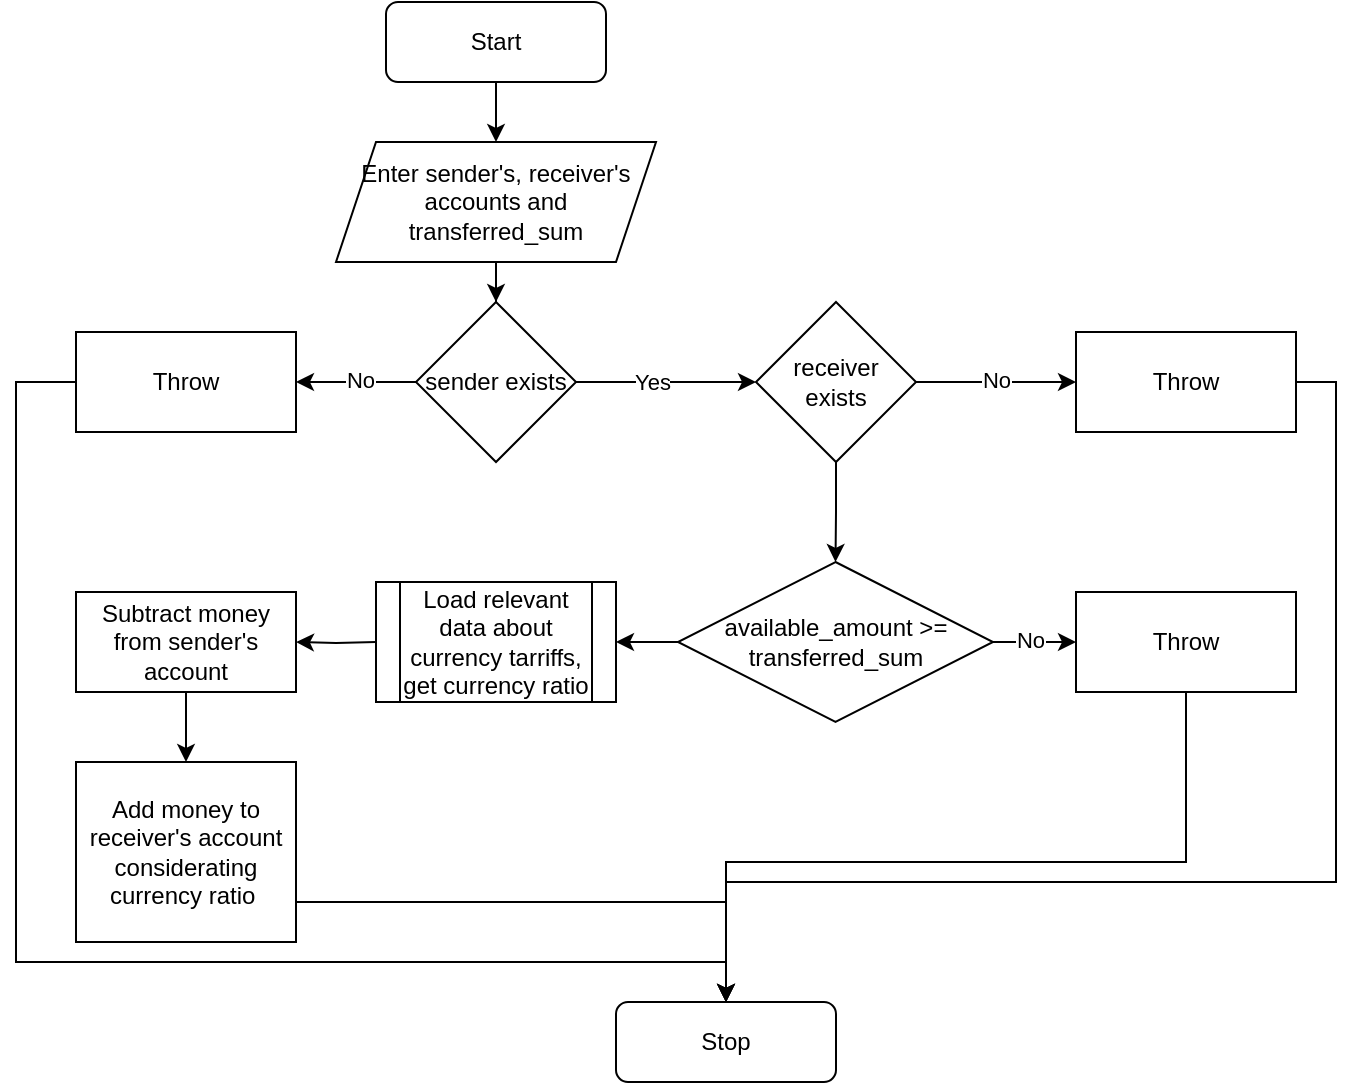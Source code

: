 <mxfile version="22.1.3" type="device">
  <diagram name="Page-1" id="FQsmVYVl-Thw2dUcSEz-">
    <mxGraphModel dx="903" dy="503" grid="1" gridSize="10" guides="1" tooltips="1" connect="1" arrows="1" fold="1" page="1" pageScale="1" pageWidth="850" pageHeight="1100" math="0" shadow="0">
      <root>
        <mxCell id="0" />
        <mxCell id="1" parent="0" />
        <mxCell id="z8570nAPyHbNO16Ycq4u-5" style="edgeStyle=orthogonalEdgeStyle;rounded=0;orthogonalLoop=1;jettySize=auto;html=1;exitX=0.5;exitY=1;exitDx=0;exitDy=0;entryX=0.5;entryY=0;entryDx=0;entryDy=0;" parent="1" source="z8570nAPyHbNO16Ycq4u-3" target="z8570nAPyHbNO16Ycq4u-4" edge="1">
          <mxGeometry relative="1" as="geometry" />
        </mxCell>
        <mxCell id="z8570nAPyHbNO16Ycq4u-3" value="Start" style="rounded=1;whiteSpace=wrap;html=1;" parent="1" vertex="1">
          <mxGeometry x="255" y="130" width="110" height="40" as="geometry" />
        </mxCell>
        <mxCell id="z8570nAPyHbNO16Ycq4u-6" style="edgeStyle=orthogonalEdgeStyle;rounded=0;orthogonalLoop=1;jettySize=auto;html=1;" parent="1" source="z8570nAPyHbNO16Ycq4u-4" target="z8570nAPyHbNO16Ycq4u-7" edge="1">
          <mxGeometry relative="1" as="geometry">
            <mxPoint x="310" y="300" as="targetPoint" />
          </mxGeometry>
        </mxCell>
        <mxCell id="z8570nAPyHbNO16Ycq4u-4" value="Enter sender&#39;s, receiver&#39;s accounts and transferred_sum" style="shape=parallelogram;perimeter=parallelogramPerimeter;whiteSpace=wrap;html=1;fixedSize=1;" parent="1" vertex="1">
          <mxGeometry x="230" y="200" width="160" height="60" as="geometry" />
        </mxCell>
        <mxCell id="z8570nAPyHbNO16Ycq4u-9" style="edgeStyle=orthogonalEdgeStyle;rounded=0;orthogonalLoop=1;jettySize=auto;html=1;entryX=1;entryY=0.5;entryDx=0;entryDy=0;" parent="1" source="z8570nAPyHbNO16Ycq4u-7" target="z8570nAPyHbNO16Ycq4u-8" edge="1">
          <mxGeometry relative="1" as="geometry" />
        </mxCell>
        <mxCell id="z8570nAPyHbNO16Ycq4u-10" value="No" style="edgeLabel;html=1;align=center;verticalAlign=middle;resizable=0;points=[];" parent="z8570nAPyHbNO16Ycq4u-9" vertex="1" connectable="0">
          <mxGeometry x="-0.194" y="1" relative="1" as="geometry">
            <mxPoint x="-4" y="-2" as="offset" />
          </mxGeometry>
        </mxCell>
        <mxCell id="z8570nAPyHbNO16Ycq4u-17" style="edgeStyle=orthogonalEdgeStyle;rounded=0;orthogonalLoop=1;jettySize=auto;html=1;entryX=0;entryY=0.5;entryDx=0;entryDy=0;" parent="1" source="z8570nAPyHbNO16Ycq4u-7" target="z8570nAPyHbNO16Ycq4u-16" edge="1">
          <mxGeometry relative="1" as="geometry" />
        </mxCell>
        <mxCell id="z8570nAPyHbNO16Ycq4u-18" value="Yes" style="edgeLabel;html=1;align=center;verticalAlign=middle;resizable=0;points=[];" parent="z8570nAPyHbNO16Ycq4u-17" vertex="1" connectable="0">
          <mxGeometry x="-0.162" relative="1" as="geometry">
            <mxPoint as="offset" />
          </mxGeometry>
        </mxCell>
        <mxCell id="z8570nAPyHbNO16Ycq4u-7" value="sender exists" style="rhombus;whiteSpace=wrap;html=1;" parent="1" vertex="1">
          <mxGeometry x="270" y="280" width="80" height="80" as="geometry" />
        </mxCell>
        <mxCell id="gryU-XBA_1HrgzcaGIGP-2" style="edgeStyle=orthogonalEdgeStyle;rounded=0;orthogonalLoop=1;jettySize=auto;html=1;entryX=0.5;entryY=0;entryDx=0;entryDy=0;" parent="1" source="z8570nAPyHbNO16Ycq4u-8" target="z8570nAPyHbNO16Ycq4u-44" edge="1">
          <mxGeometry relative="1" as="geometry">
            <Array as="points">
              <mxPoint x="70" y="320" />
              <mxPoint x="70" y="610" />
              <mxPoint x="425" y="610" />
            </Array>
          </mxGeometry>
        </mxCell>
        <mxCell id="z8570nAPyHbNO16Ycq4u-8" value="Throw" style="rounded=0;whiteSpace=wrap;html=1;" parent="1" vertex="1">
          <mxGeometry x="100" y="295" width="110" height="50" as="geometry" />
        </mxCell>
        <mxCell id="z8570nAPyHbNO16Ycq4u-20" style="edgeStyle=orthogonalEdgeStyle;rounded=0;orthogonalLoop=1;jettySize=auto;html=1;entryX=0;entryY=0.5;entryDx=0;entryDy=0;" parent="1" source="z8570nAPyHbNO16Ycq4u-16" target="z8570nAPyHbNO16Ycq4u-19" edge="1">
          <mxGeometry relative="1" as="geometry" />
        </mxCell>
        <mxCell id="z8570nAPyHbNO16Ycq4u-21" value="No" style="edgeLabel;html=1;align=center;verticalAlign=middle;resizable=0;points=[];" parent="z8570nAPyHbNO16Ycq4u-20" vertex="1" connectable="0">
          <mxGeometry x="-0.016" y="2" relative="1" as="geometry">
            <mxPoint y="1" as="offset" />
          </mxGeometry>
        </mxCell>
        <mxCell id="z8570nAPyHbNO16Ycq4u-23" style="edgeStyle=orthogonalEdgeStyle;rounded=0;orthogonalLoop=1;jettySize=auto;html=1;exitX=0.5;exitY=1;exitDx=0;exitDy=0;entryX=0.5;entryY=0;entryDx=0;entryDy=0;" parent="1" source="z8570nAPyHbNO16Ycq4u-16" target="z8570nAPyHbNO16Ycq4u-22" edge="1">
          <mxGeometry relative="1" as="geometry" />
        </mxCell>
        <mxCell id="z8570nAPyHbNO16Ycq4u-16" value="receiver &lt;br&gt;exists" style="rhombus;whiteSpace=wrap;html=1;" parent="1" vertex="1">
          <mxGeometry x="440" y="280" width="80" height="80" as="geometry" />
        </mxCell>
        <mxCell id="gryU-XBA_1HrgzcaGIGP-1" style="edgeStyle=orthogonalEdgeStyle;rounded=0;orthogonalLoop=1;jettySize=auto;html=1;entryX=0.5;entryY=0;entryDx=0;entryDy=0;" parent="1" source="z8570nAPyHbNO16Ycq4u-19" target="z8570nAPyHbNO16Ycq4u-44" edge="1">
          <mxGeometry relative="1" as="geometry">
            <Array as="points">
              <mxPoint x="730" y="320" />
              <mxPoint x="730" y="570" />
              <mxPoint x="425" y="570" />
            </Array>
          </mxGeometry>
        </mxCell>
        <mxCell id="z8570nAPyHbNO16Ycq4u-19" value="Throw" style="rounded=0;whiteSpace=wrap;html=1;" parent="1" vertex="1">
          <mxGeometry x="600" y="295" width="110" height="50" as="geometry" />
        </mxCell>
        <mxCell id="z8570nAPyHbNO16Ycq4u-27" style="edgeStyle=orthogonalEdgeStyle;rounded=0;orthogonalLoop=1;jettySize=auto;html=1;entryX=0;entryY=0.5;entryDx=0;entryDy=0;" parent="1" source="z8570nAPyHbNO16Ycq4u-22" target="z8570nAPyHbNO16Ycq4u-26" edge="1">
          <mxGeometry relative="1" as="geometry" />
        </mxCell>
        <mxCell id="z8570nAPyHbNO16Ycq4u-29" value="No" style="edgeLabel;html=1;align=center;verticalAlign=middle;resizable=0;points=[];" parent="z8570nAPyHbNO16Ycq4u-27" vertex="1" connectable="0">
          <mxGeometry x="-0.11" y="-2" relative="1" as="geometry">
            <mxPoint y="-3" as="offset" />
          </mxGeometry>
        </mxCell>
        <mxCell id="z8570nAPyHbNO16Ycq4u-33" style="edgeStyle=orthogonalEdgeStyle;rounded=0;orthogonalLoop=1;jettySize=auto;html=1;entryX=1;entryY=0.5;entryDx=0;entryDy=0;" parent="1" source="z8570nAPyHbNO16Ycq4u-22" edge="1">
          <mxGeometry relative="1" as="geometry">
            <mxPoint x="370" y="450" as="targetPoint" />
          </mxGeometry>
        </mxCell>
        <mxCell id="z8570nAPyHbNO16Ycq4u-22" value="available_amount &amp;gt;= transferred_sum" style="rhombus;whiteSpace=wrap;html=1;" parent="1" vertex="1">
          <mxGeometry x="401" y="410" width="157.5" height="80" as="geometry" />
        </mxCell>
        <mxCell id="z8570nAPyHbNO16Ycq4u-31" style="edgeStyle=orthogonalEdgeStyle;rounded=0;orthogonalLoop=1;jettySize=auto;html=1;entryX=0.5;entryY=0;entryDx=0;entryDy=0;" parent="1" source="z8570nAPyHbNO16Ycq4u-26" target="z8570nAPyHbNO16Ycq4u-44" edge="1">
          <mxGeometry relative="1" as="geometry">
            <mxPoint x="655" y="510" as="targetPoint" />
            <Array as="points">
              <mxPoint x="655" y="560" />
              <mxPoint x="425" y="560" />
            </Array>
          </mxGeometry>
        </mxCell>
        <mxCell id="z8570nAPyHbNO16Ycq4u-26" value="Throw" style="rounded=0;whiteSpace=wrap;html=1;" parent="1" vertex="1">
          <mxGeometry x="600" y="425" width="110" height="50" as="geometry" />
        </mxCell>
        <mxCell id="z8570nAPyHbNO16Ycq4u-41" style="edgeStyle=orthogonalEdgeStyle;rounded=0;orthogonalLoop=1;jettySize=auto;html=1;entryX=1;entryY=0.5;entryDx=0;entryDy=0;" parent="1" target="z8570nAPyHbNO16Ycq4u-40" edge="1">
          <mxGeometry relative="1" as="geometry">
            <mxPoint x="250" y="450" as="sourcePoint" />
          </mxGeometry>
        </mxCell>
        <mxCell id="z8570nAPyHbNO16Ycq4u-43" style="edgeStyle=orthogonalEdgeStyle;rounded=0;orthogonalLoop=1;jettySize=auto;html=1;entryX=0.5;entryY=0;entryDx=0;entryDy=0;" parent="1" source="z8570nAPyHbNO16Ycq4u-40" target="z8570nAPyHbNO16Ycq4u-42" edge="1">
          <mxGeometry relative="1" as="geometry" />
        </mxCell>
        <mxCell id="z8570nAPyHbNO16Ycq4u-40" value="Subtract money from sender&#39;s account" style="rounded=0;whiteSpace=wrap;html=1;" parent="1" vertex="1">
          <mxGeometry x="100" y="425" width="110" height="50" as="geometry" />
        </mxCell>
        <mxCell id="z8570nAPyHbNO16Ycq4u-45" style="edgeStyle=orthogonalEdgeStyle;rounded=0;orthogonalLoop=1;jettySize=auto;html=1;entryX=0.5;entryY=0;entryDx=0;entryDy=0;" parent="1" source="z8570nAPyHbNO16Ycq4u-42" target="z8570nAPyHbNO16Ycq4u-44" edge="1">
          <mxGeometry relative="1" as="geometry">
            <Array as="points">
              <mxPoint x="425" y="580" />
            </Array>
          </mxGeometry>
        </mxCell>
        <mxCell id="z8570nAPyHbNO16Ycq4u-42" value="Add money to receiver&#39;s account considerating currency ratio&amp;nbsp;" style="rounded=0;whiteSpace=wrap;html=1;" parent="1" vertex="1">
          <mxGeometry x="100" y="510" width="110" height="90" as="geometry" />
        </mxCell>
        <mxCell id="z8570nAPyHbNO16Ycq4u-44" value="Stop" style="rounded=1;whiteSpace=wrap;html=1;" parent="1" vertex="1">
          <mxGeometry x="370" y="630" width="110" height="40" as="geometry" />
        </mxCell>
        <mxCell id="gryU-XBA_1HrgzcaGIGP-3" value="Load relevant data about currency tarriffs,&lt;br&gt;get currency ratio" style="shape=process;whiteSpace=wrap;html=1;backgroundOutline=1;" parent="1" vertex="1">
          <mxGeometry x="250" y="420" width="120" height="60" as="geometry" />
        </mxCell>
      </root>
    </mxGraphModel>
  </diagram>
</mxfile>
